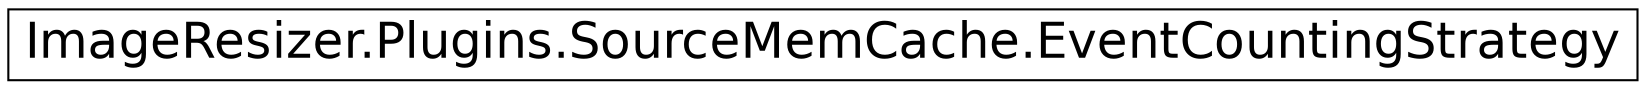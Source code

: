 digraph G
{
  edge [fontname="Helvetica",fontsize="24",labelfontname="Helvetica",labelfontsize="24"];
  node [fontname="Helvetica",fontsize="24",shape=record];
  rankdir="LR";
  Node1 [label="ImageResizer.Plugins.SourceMemCache.EventCountingStrategy",height=0.2,width=0.4,color="black", fillcolor="white", style="filled",URL="$class_image_resizer_1_1_plugins_1_1_source_mem_cache_1_1_event_counting_strategy.html",tooltip="Specifies counter granularity, memory limits, cleanup intervals, and threading optimization level..."];
}
